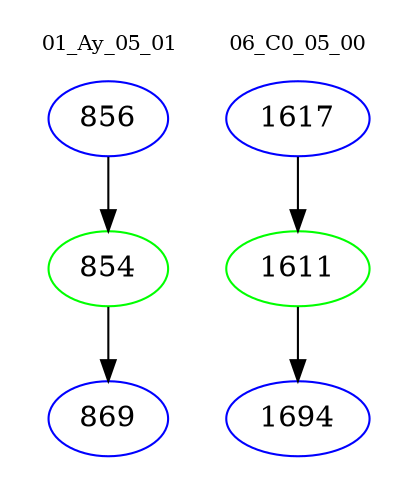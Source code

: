 digraph{
subgraph cluster_0 {
color = white
label = "01_Ay_05_01";
fontsize=10;
T0_856 [label="856", color="blue"]
T0_856 -> T0_854 [color="black"]
T0_854 [label="854", color="green"]
T0_854 -> T0_869 [color="black"]
T0_869 [label="869", color="blue"]
}
subgraph cluster_1 {
color = white
label = "06_C0_05_00";
fontsize=10;
T1_1617 [label="1617", color="blue"]
T1_1617 -> T1_1611 [color="black"]
T1_1611 [label="1611", color="green"]
T1_1611 -> T1_1694 [color="black"]
T1_1694 [label="1694", color="blue"]
}
}
